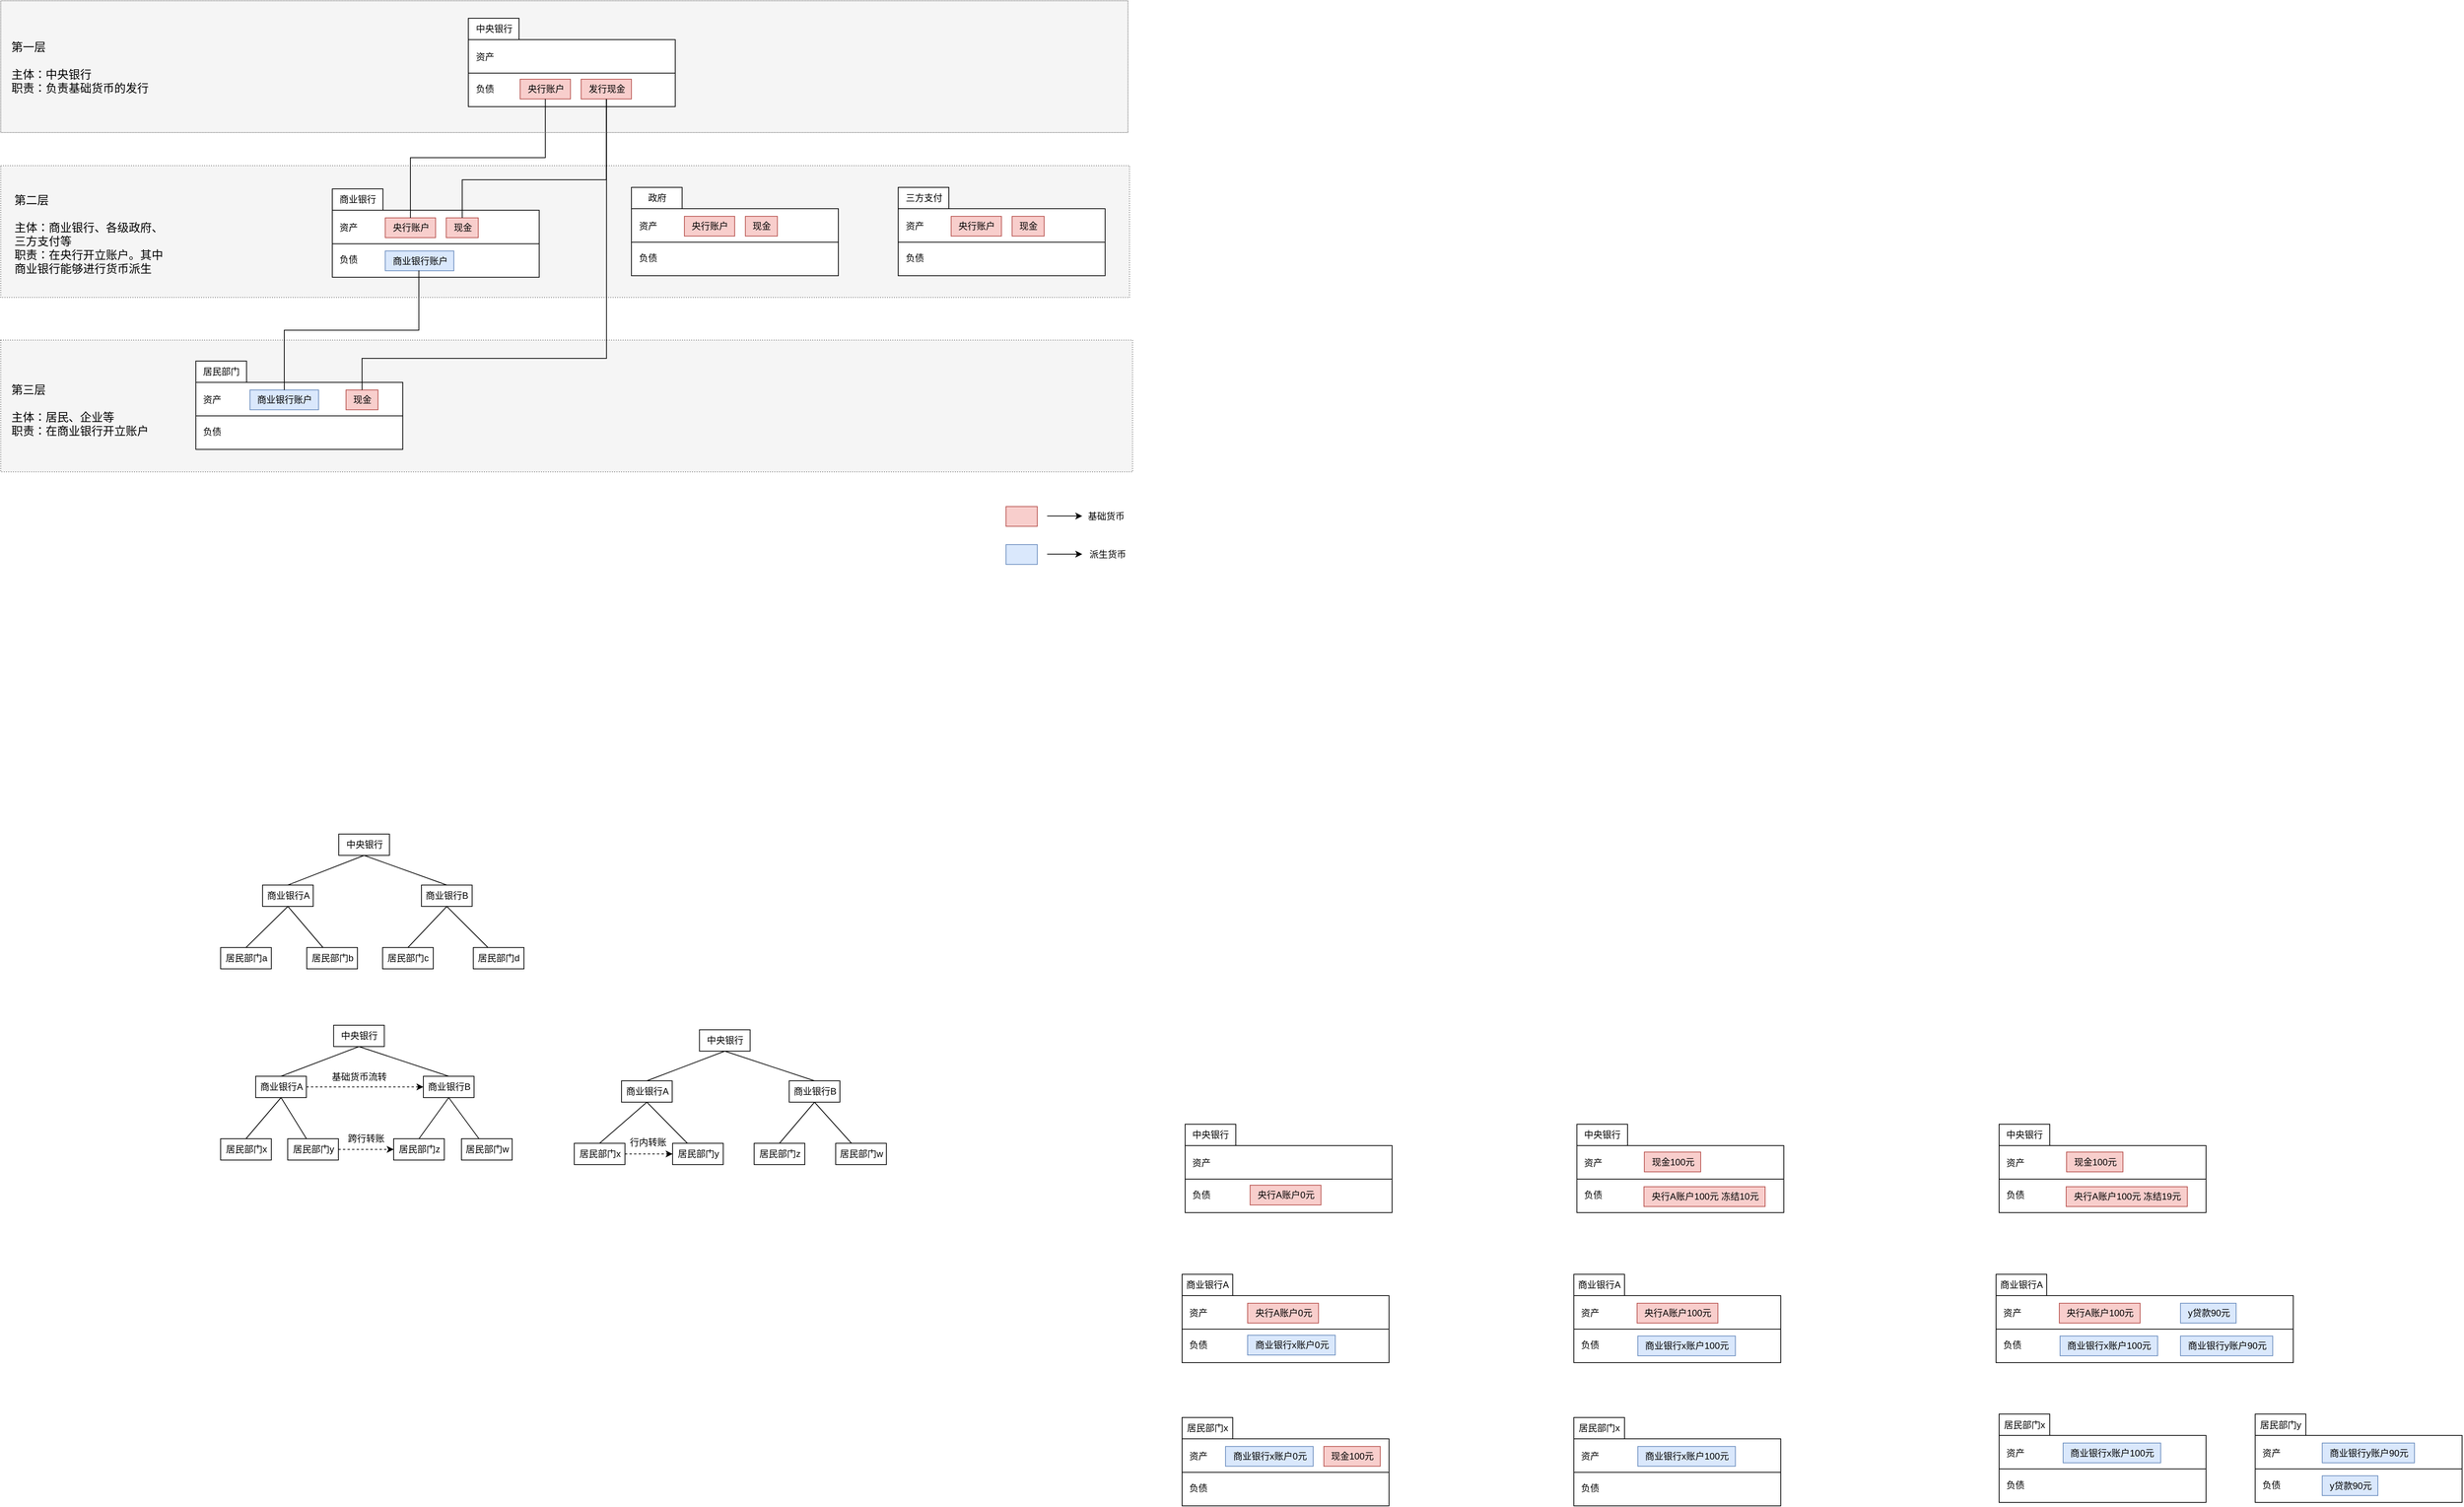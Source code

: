 <mxfile version="22.0.8" type="github">
  <diagram name="第 1 页" id="ryfaWHr7P2OT-UqxU1gF">
    <mxGraphModel dx="2009" dy="1108" grid="0" gridSize="10" guides="1" tooltips="1" connect="1" arrows="1" fold="1" page="1" pageScale="1" pageWidth="3300" pageHeight="4681" math="0" shadow="0">
      <root>
        <mxCell id="0" />
        <mxCell id="1" parent="0" />
        <mxCell id="Zakv3uqYvvP0ld6T2V3J-302" value="" style="rounded=0;whiteSpace=wrap;html=1;" parent="1" vertex="1">
          <mxGeometry x="2641" y="2525" width="390" height="88" as="geometry" />
        </mxCell>
        <mxCell id="Zakv3uqYvvP0ld6T2V3J-84" value="" style="rounded=0;whiteSpace=wrap;html=1;dashed=1;fillColor=#f5f5f5;fontColor=#333333;strokeColor=#666666;dashPattern=1 2;" parent="1" vertex="1">
          <mxGeometry x="23" y="1270.5" width="1485" height="173" as="geometry" />
        </mxCell>
        <mxCell id="Zakv3uqYvvP0ld6T2V3J-79" value="" style="rounded=0;whiteSpace=wrap;html=1;dashed=1;fillColor=#f5f5f5;fontColor=#333333;strokeColor=#666666;dashPattern=1 2;" parent="1" vertex="1">
          <mxGeometry x="23" y="1041.5" width="1481" height="173" as="geometry" />
        </mxCell>
        <mxCell id="Zakv3uqYvvP0ld6T2V3J-76" value="" style="rounded=0;whiteSpace=wrap;html=1;fillColor=#f5f5f5;fontColor=#333333;strokeColor=#666666;dashed=1;dashPattern=1 1;" parent="1" vertex="1">
          <mxGeometry x="23" y="825" width="1479" height="173" as="geometry" />
        </mxCell>
        <mxCell id="Zakv3uqYvvP0ld6T2V3J-11" value="" style="rounded=0;whiteSpace=wrap;html=1;" parent="1" vertex="1">
          <mxGeometry x="458" y="1100" width="271.5" height="88" as="geometry" />
        </mxCell>
        <mxCell id="Zakv3uqYvvP0ld6T2V3J-12" value="商业银行" style="rounded=0;whiteSpace=wrap;html=1;" parent="1" vertex="1">
          <mxGeometry x="458" y="1072" width="66.5" height="28" as="geometry" />
        </mxCell>
        <mxCell id="Zakv3uqYvvP0ld6T2V3J-13" value="" style="endArrow=none;html=1;rounded=0;exitX=0;exitY=0.5;exitDx=0;exitDy=0;entryX=1;entryY=0.5;entryDx=0;entryDy=0;" parent="1" source="Zakv3uqYvvP0ld6T2V3J-11" target="Zakv3uqYvvP0ld6T2V3J-11" edge="1">
          <mxGeometry width="50" height="50" relative="1" as="geometry">
            <mxPoint x="487.5" y="1168" as="sourcePoint" />
            <mxPoint x="537.5" y="1118" as="targetPoint" />
          </mxGeometry>
        </mxCell>
        <mxCell id="Zakv3uqYvvP0ld6T2V3J-14" value="资产" style="text;html=1;align=center;verticalAlign=middle;resizable=0;points=[];autosize=1;strokeColor=none;fillColor=none;" parent="1" vertex="1">
          <mxGeometry x="458" y="1110" width="42" height="26" as="geometry" />
        </mxCell>
        <mxCell id="Zakv3uqYvvP0ld6T2V3J-15" value="负债" style="text;html=1;align=center;verticalAlign=middle;resizable=0;points=[];autosize=1;strokeColor=none;fillColor=none;" parent="1" vertex="1">
          <mxGeometry x="458" y="1152" width="42" height="26" as="geometry" />
        </mxCell>
        <mxCell id="Zakv3uqYvvP0ld6T2V3J-16" value="央行账户" style="text;html=1;align=center;verticalAlign=middle;resizable=0;points=[];autosize=1;strokeColor=#b85450;fillColor=#f8cecc;" parent="1" vertex="1">
          <mxGeometry x="527.5" y="1110" width="66" height="26" as="geometry" />
        </mxCell>
        <mxCell id="Zakv3uqYvvP0ld6T2V3J-17" value="现金" style="text;html=1;align=center;verticalAlign=middle;resizable=0;points=[];autosize=1;strokeColor=#b85450;fillColor=#f8cecc;" parent="1" vertex="1">
          <mxGeometry x="607.5" y="1110" width="42" height="26" as="geometry" />
        </mxCell>
        <mxCell id="Zakv3uqYvvP0ld6T2V3J-18" value="商业银行账户" style="text;html=1;align=center;verticalAlign=middle;resizable=0;points=[];autosize=1;strokeColor=#6c8ebf;fillColor=#dae8fc;" parent="1" vertex="1">
          <mxGeometry x="527.5" y="1153.5" width="90" height="26" as="geometry" />
        </mxCell>
        <mxCell id="Zakv3uqYvvP0ld6T2V3J-23" value="" style="rounded=0;whiteSpace=wrap;html=1;" parent="1" vertex="1">
          <mxGeometry x="636.5" y="876" width="271.5" height="88" as="geometry" />
        </mxCell>
        <mxCell id="Zakv3uqYvvP0ld6T2V3J-24" value="中央银行" style="rounded=0;whiteSpace=wrap;html=1;" parent="1" vertex="1">
          <mxGeometry x="636.5" y="848" width="66.5" height="28" as="geometry" />
        </mxCell>
        <mxCell id="Zakv3uqYvvP0ld6T2V3J-25" value="" style="endArrow=none;html=1;rounded=0;exitX=0;exitY=0.5;exitDx=0;exitDy=0;entryX=1;entryY=0.5;entryDx=0;entryDy=0;" parent="1" source="Zakv3uqYvvP0ld6T2V3J-23" target="Zakv3uqYvvP0ld6T2V3J-23" edge="1">
          <mxGeometry width="50" height="50" relative="1" as="geometry">
            <mxPoint x="666" y="944" as="sourcePoint" />
            <mxPoint x="716" y="894" as="targetPoint" />
          </mxGeometry>
        </mxCell>
        <mxCell id="Zakv3uqYvvP0ld6T2V3J-26" value="资产" style="text;html=1;align=center;verticalAlign=middle;resizable=0;points=[];autosize=1;strokeColor=none;fillColor=none;" parent="1" vertex="1">
          <mxGeometry x="636.5" y="886" width="42" height="26" as="geometry" />
        </mxCell>
        <mxCell id="Zakv3uqYvvP0ld6T2V3J-27" value="负债" style="text;html=1;align=center;verticalAlign=middle;resizable=0;points=[];autosize=1;strokeColor=none;fillColor=none;" parent="1" vertex="1">
          <mxGeometry x="636.5" y="928" width="42" height="26" as="geometry" />
        </mxCell>
        <mxCell id="Zakv3uqYvvP0ld6T2V3J-28" value="央行账户" style="text;html=1;align=center;verticalAlign=middle;resizable=0;points=[];autosize=1;strokeColor=#b85450;fillColor=#f8cecc;" parent="1" vertex="1">
          <mxGeometry x="704.5" y="928" width="66" height="26" as="geometry" />
        </mxCell>
        <mxCell id="Zakv3uqYvvP0ld6T2V3J-29" value="发行现金" style="text;html=1;align=center;verticalAlign=middle;resizable=0;points=[];autosize=1;strokeColor=#b85450;fillColor=#f8cecc;" parent="1" vertex="1">
          <mxGeometry x="784.5" y="928" width="66" height="26" as="geometry" />
        </mxCell>
        <mxCell id="Zakv3uqYvvP0ld6T2V3J-31" style="edgeStyle=orthogonalEdgeStyle;rounded=0;orthogonalLoop=1;jettySize=auto;html=1;startArrow=none;startFill=0;endArrow=none;endFill=0;" parent="1" source="Zakv3uqYvvP0ld6T2V3J-16" target="Zakv3uqYvvP0ld6T2V3J-28" edge="1">
          <mxGeometry relative="1" as="geometry">
            <mxPoint x="781.5" y="1004" as="targetPoint" />
            <Array as="points">
              <mxPoint x="560.5" y="1031" />
              <mxPoint x="737.5" y="1031" />
            </Array>
          </mxGeometry>
        </mxCell>
        <mxCell id="Zakv3uqYvvP0ld6T2V3J-32" style="edgeStyle=orthogonalEdgeStyle;rounded=0;orthogonalLoop=1;jettySize=auto;html=1;entryX=0.5;entryY=1;entryDx=0;entryDy=0;entryPerimeter=0;endArrow=none;endFill=0;" parent="1" source="Zakv3uqYvvP0ld6T2V3J-17" target="Zakv3uqYvvP0ld6T2V3J-29" edge="1">
          <mxGeometry relative="1" as="geometry">
            <Array as="points">
              <mxPoint x="629" y="1060" />
              <mxPoint x="818" y="1060" />
            </Array>
          </mxGeometry>
        </mxCell>
        <mxCell id="Zakv3uqYvvP0ld6T2V3J-33" value="" style="rounded=0;whiteSpace=wrap;html=1;" parent="1" vertex="1">
          <mxGeometry x="279" y="1326" width="271.5" height="88" as="geometry" />
        </mxCell>
        <mxCell id="Zakv3uqYvvP0ld6T2V3J-34" value="居民部门" style="rounded=0;whiteSpace=wrap;html=1;" parent="1" vertex="1">
          <mxGeometry x="279" y="1298" width="66.5" height="28" as="geometry" />
        </mxCell>
        <mxCell id="Zakv3uqYvvP0ld6T2V3J-35" value="" style="endArrow=none;html=1;rounded=0;exitX=0;exitY=0.5;exitDx=0;exitDy=0;entryX=1;entryY=0.5;entryDx=0;entryDy=0;" parent="1" source="Zakv3uqYvvP0ld6T2V3J-33" target="Zakv3uqYvvP0ld6T2V3J-33" edge="1">
          <mxGeometry width="50" height="50" relative="1" as="geometry">
            <mxPoint x="308.5" y="1394" as="sourcePoint" />
            <mxPoint x="358.5" y="1344" as="targetPoint" />
          </mxGeometry>
        </mxCell>
        <mxCell id="Zakv3uqYvvP0ld6T2V3J-36" value="资产" style="text;html=1;align=center;verticalAlign=middle;resizable=0;points=[];autosize=1;strokeColor=none;fillColor=none;" parent="1" vertex="1">
          <mxGeometry x="279" y="1336" width="42" height="26" as="geometry" />
        </mxCell>
        <mxCell id="Zakv3uqYvvP0ld6T2V3J-37" value="负债" style="text;html=1;align=center;verticalAlign=middle;resizable=0;points=[];autosize=1;strokeColor=none;fillColor=none;" parent="1" vertex="1">
          <mxGeometry x="279" y="1378" width="42" height="26" as="geometry" />
        </mxCell>
        <mxCell id="Zakv3uqYvvP0ld6T2V3J-38" value="商业银行账户" style="text;html=1;align=center;verticalAlign=middle;resizable=0;points=[];autosize=1;strokeColor=#6c8ebf;fillColor=#dae8fc;" parent="1" vertex="1">
          <mxGeometry x="350" y="1336" width="90" height="26" as="geometry" />
        </mxCell>
        <mxCell id="Zakv3uqYvvP0ld6T2V3J-39" value="现金" style="text;html=1;align=center;verticalAlign=middle;resizable=0;points=[];autosize=1;strokeColor=#b85450;fillColor=#f8cecc;" parent="1" vertex="1">
          <mxGeometry x="476" y="1336" width="42" height="26" as="geometry" />
        </mxCell>
        <mxCell id="Zakv3uqYvvP0ld6T2V3J-41" style="edgeStyle=orthogonalEdgeStyle;rounded=0;orthogonalLoop=1;jettySize=auto;html=1;startArrow=none;startFill=0;endArrow=none;endFill=0;entryX=0.49;entryY=0.987;entryDx=0;entryDy=0;entryPerimeter=0;" parent="1" source="Zakv3uqYvvP0ld6T2V3J-38" target="Zakv3uqYvvP0ld6T2V3J-18" edge="1">
          <mxGeometry relative="1" as="geometry">
            <mxPoint x="559" y="1180" as="targetPoint" />
            <Array as="points">
              <mxPoint x="395" y="1257.5" />
              <mxPoint x="572" y="1257.5" />
            </Array>
          </mxGeometry>
        </mxCell>
        <mxCell id="Zakv3uqYvvP0ld6T2V3J-42" style="edgeStyle=orthogonalEdgeStyle;rounded=0;orthogonalLoop=1;jettySize=auto;html=1;entryX=0.505;entryY=1;entryDx=0;entryDy=0;entryPerimeter=0;endArrow=none;endFill=0;" parent="1" source="Zakv3uqYvvP0ld6T2V3J-39" target="Zakv3uqYvvP0ld6T2V3J-29" edge="1">
          <mxGeometry relative="1" as="geometry">
            <mxPoint x="639" y="1180" as="targetPoint" />
            <Array as="points">
              <mxPoint x="497" y="1294.5" />
              <mxPoint x="818" y="1294.5" />
            </Array>
          </mxGeometry>
        </mxCell>
        <mxCell id="Zakv3uqYvvP0ld6T2V3J-46" value="&amp;nbsp; &amp;nbsp; &amp;nbsp; &amp;nbsp;" style="text;html=1;align=center;verticalAlign=middle;resizable=0;points=[];autosize=1;strokeColor=#b85450;fillColor=#f8cecc;" parent="1" vertex="1">
          <mxGeometry x="1342" y="1489" width="41" height="26" as="geometry" />
        </mxCell>
        <mxCell id="Zakv3uqYvvP0ld6T2V3J-47" value="基础货币" style="text;html=1;align=center;verticalAlign=middle;resizable=0;points=[];autosize=1;strokeColor=none;fillColor=none;" parent="1" vertex="1">
          <mxGeometry x="1440" y="1489" width="66" height="26" as="geometry" />
        </mxCell>
        <mxCell id="Zakv3uqYvvP0ld6T2V3J-48" value="&amp;nbsp; &amp;nbsp; &amp;nbsp; &amp;nbsp;" style="text;html=1;align=center;verticalAlign=middle;resizable=0;points=[];autosize=1;strokeColor=#6c8ebf;fillColor=#dae8fc;" parent="1" vertex="1">
          <mxGeometry x="1342" y="1539" width="41" height="26" as="geometry" />
        </mxCell>
        <mxCell id="Zakv3uqYvvP0ld6T2V3J-49" value="派生货币" style="text;html=1;align=center;verticalAlign=middle;resizable=0;points=[];autosize=1;strokeColor=none;fillColor=none;" parent="1" vertex="1">
          <mxGeometry x="1442" y="1539" width="66" height="26" as="geometry" />
        </mxCell>
        <mxCell id="Zakv3uqYvvP0ld6T2V3J-57" value="" style="rounded=0;whiteSpace=wrap;html=1;" parent="1" vertex="1">
          <mxGeometry x="850.5" y="1098" width="271.5" height="88" as="geometry" />
        </mxCell>
        <mxCell id="Zakv3uqYvvP0ld6T2V3J-58" value="政府" style="rounded=0;whiteSpace=wrap;html=1;" parent="1" vertex="1">
          <mxGeometry x="850.5" y="1070" width="66.5" height="28" as="geometry" />
        </mxCell>
        <mxCell id="Zakv3uqYvvP0ld6T2V3J-59" value="" style="endArrow=none;html=1;rounded=0;exitX=0;exitY=0.5;exitDx=0;exitDy=0;entryX=1;entryY=0.5;entryDx=0;entryDy=0;" parent="1" source="Zakv3uqYvvP0ld6T2V3J-57" target="Zakv3uqYvvP0ld6T2V3J-57" edge="1">
          <mxGeometry width="50" height="50" relative="1" as="geometry">
            <mxPoint x="880" y="1166" as="sourcePoint" />
            <mxPoint x="930" y="1116" as="targetPoint" />
          </mxGeometry>
        </mxCell>
        <mxCell id="Zakv3uqYvvP0ld6T2V3J-60" value="资产" style="text;html=1;align=center;verticalAlign=middle;resizable=0;points=[];autosize=1;strokeColor=none;fillColor=none;" parent="1" vertex="1">
          <mxGeometry x="850.5" y="1108" width="42" height="26" as="geometry" />
        </mxCell>
        <mxCell id="Zakv3uqYvvP0ld6T2V3J-61" value="负债" style="text;html=1;align=center;verticalAlign=middle;resizable=0;points=[];autosize=1;strokeColor=none;fillColor=none;" parent="1" vertex="1">
          <mxGeometry x="850.5" y="1150" width="42" height="26" as="geometry" />
        </mxCell>
        <mxCell id="Zakv3uqYvvP0ld6T2V3J-62" value="央行账户" style="text;html=1;align=center;verticalAlign=middle;resizable=0;points=[];autosize=1;strokeColor=#b85450;fillColor=#f8cecc;" parent="1" vertex="1">
          <mxGeometry x="920" y="1108" width="66" height="26" as="geometry" />
        </mxCell>
        <mxCell id="Zakv3uqYvvP0ld6T2V3J-63" value="现金" style="text;html=1;align=center;verticalAlign=middle;resizable=0;points=[];autosize=1;strokeColor=#b85450;fillColor=#f8cecc;" parent="1" vertex="1">
          <mxGeometry x="1000" y="1108" width="42" height="26" as="geometry" />
        </mxCell>
        <mxCell id="Zakv3uqYvvP0ld6T2V3J-64" value="" style="rounded=0;whiteSpace=wrap;html=1;" parent="1" vertex="1">
          <mxGeometry x="1200.5" y="1098" width="271.5" height="88" as="geometry" />
        </mxCell>
        <mxCell id="Zakv3uqYvvP0ld6T2V3J-65" value="三方支付" style="rounded=0;whiteSpace=wrap;html=1;" parent="1" vertex="1">
          <mxGeometry x="1200.5" y="1070" width="66.5" height="28" as="geometry" />
        </mxCell>
        <mxCell id="Zakv3uqYvvP0ld6T2V3J-66" value="" style="endArrow=none;html=1;rounded=0;exitX=0;exitY=0.5;exitDx=0;exitDy=0;entryX=1;entryY=0.5;entryDx=0;entryDy=0;" parent="1" source="Zakv3uqYvvP0ld6T2V3J-64" target="Zakv3uqYvvP0ld6T2V3J-64" edge="1">
          <mxGeometry width="50" height="50" relative="1" as="geometry">
            <mxPoint x="1230" y="1166" as="sourcePoint" />
            <mxPoint x="1280" y="1116" as="targetPoint" />
          </mxGeometry>
        </mxCell>
        <mxCell id="Zakv3uqYvvP0ld6T2V3J-67" value="资产" style="text;html=1;align=center;verticalAlign=middle;resizable=0;points=[];autosize=1;strokeColor=none;fillColor=none;" parent="1" vertex="1">
          <mxGeometry x="1200.5" y="1108" width="42" height="26" as="geometry" />
        </mxCell>
        <mxCell id="Zakv3uqYvvP0ld6T2V3J-68" value="负债" style="text;html=1;align=center;verticalAlign=middle;resizable=0;points=[];autosize=1;strokeColor=none;fillColor=none;" parent="1" vertex="1">
          <mxGeometry x="1200.5" y="1150" width="42" height="26" as="geometry" />
        </mxCell>
        <mxCell id="Zakv3uqYvvP0ld6T2V3J-69" value="央行账户" style="text;html=1;align=center;verticalAlign=middle;resizable=0;points=[];autosize=1;strokeColor=#b85450;fillColor=#f8cecc;" parent="1" vertex="1">
          <mxGeometry x="1270" y="1108" width="66" height="26" as="geometry" />
        </mxCell>
        <mxCell id="Zakv3uqYvvP0ld6T2V3J-70" value="现金" style="text;html=1;align=center;verticalAlign=middle;resizable=0;points=[];autosize=1;strokeColor=#b85450;fillColor=#f8cecc;" parent="1" vertex="1">
          <mxGeometry x="1350" y="1108" width="42" height="26" as="geometry" />
        </mxCell>
        <mxCell id="Zakv3uqYvvP0ld6T2V3J-77" value="&lt;div style=&quot;text-align: left;&quot;&gt;&lt;span style=&quot;background-color: initial;&quot;&gt;第一层&amp;nbsp;&lt;/span&gt;&lt;/div&gt;&lt;div style=&quot;text-align: left;&quot;&gt;&lt;span style=&quot;background-color: initial;&quot;&gt;&lt;br&gt;&lt;/span&gt;&lt;/div&gt;&lt;div style=&quot;text-align: left;&quot;&gt;&lt;span style=&quot;background-color: initial;&quot;&gt;主体：中央银行&lt;/span&gt;&lt;/div&gt;&lt;div style=&quot;text-align: left;&quot;&gt;&lt;span style=&quot;background-color: initial;&quot;&gt;职责：负责基础货币的发行&lt;/span&gt;&lt;/div&gt;" style="text;html=1;strokeColor=none;fillColor=none;align=center;verticalAlign=middle;whiteSpace=wrap;rounded=0;fontSize=15;" parent="1" vertex="1">
          <mxGeometry x="29" y="882.5" width="196" height="58" as="geometry" />
        </mxCell>
        <mxCell id="Zakv3uqYvvP0ld6T2V3J-80" value="&lt;div style=&quot;text-align: left;&quot;&gt;&lt;span style=&quot;background-color: initial;&quot;&gt;第二层&amp;nbsp;&lt;/span&gt;&lt;/div&gt;&lt;div style=&quot;text-align: left;&quot;&gt;&lt;span style=&quot;background-color: initial;&quot;&gt;&lt;br&gt;&lt;/span&gt;&lt;/div&gt;&lt;div style=&quot;text-align: left;&quot;&gt;&lt;span style=&quot;background-color: initial;&quot;&gt;主体：商业银行、各级政府、三方支付等&lt;/span&gt;&lt;/div&gt;&lt;div style=&quot;text-align: left;&quot;&gt;&lt;span style=&quot;background-color: initial;&quot;&gt;职责：在央行开立账户。其中商业银行能够进行货币派生&lt;/span&gt;&lt;/div&gt;" style="text;html=1;strokeColor=none;fillColor=none;align=center;verticalAlign=middle;whiteSpace=wrap;rounded=0;fontSize=15;" parent="1" vertex="1">
          <mxGeometry x="40" y="1101.5" width="210" height="58" as="geometry" />
        </mxCell>
        <mxCell id="Zakv3uqYvvP0ld6T2V3J-85" value="&lt;div style=&quot;text-align: left;&quot;&gt;&lt;span style=&quot;background-color: initial;&quot;&gt;第三层&amp;nbsp;&lt;/span&gt;&lt;/div&gt;&lt;div style=&quot;text-align: left;&quot;&gt;&lt;span style=&quot;background-color: initial;&quot;&gt;&lt;br&gt;&lt;/span&gt;&lt;/div&gt;&lt;div style=&quot;text-align: left;&quot;&gt;&lt;span style=&quot;background-color: initial;&quot;&gt;主体：居民、企业等&lt;/span&gt;&lt;/div&gt;&lt;div style=&quot;text-align: left;&quot;&gt;&lt;span style=&quot;background-color: initial;&quot;&gt;职责：在商业银行开立账户&lt;/span&gt;&lt;/div&gt;" style="text;html=1;strokeColor=none;fillColor=none;align=center;verticalAlign=middle;whiteSpace=wrap;rounded=0;fontSize=15;" parent="1" vertex="1">
          <mxGeometry x="22" y="1333" width="210" height="58" as="geometry" />
        </mxCell>
        <mxCell id="Zakv3uqYvvP0ld6T2V3J-93" value="" style="endArrow=classic;html=1;rounded=0;" parent="1" edge="1">
          <mxGeometry width="50" height="50" relative="1" as="geometry">
            <mxPoint x="1396" y="1551.55" as="sourcePoint" />
            <mxPoint x="1442" y="1551.55" as="targetPoint" />
          </mxGeometry>
        </mxCell>
        <mxCell id="Zakv3uqYvvP0ld6T2V3J-94" value="" style="endArrow=classic;html=1;rounded=0;" parent="1" edge="1">
          <mxGeometry width="50" height="50" relative="1" as="geometry">
            <mxPoint x="1396" y="1501.55" as="sourcePoint" />
            <mxPoint x="1442" y="1501.55" as="targetPoint" />
          </mxGeometry>
        </mxCell>
        <mxCell id="Zakv3uqYvvP0ld6T2V3J-96" value="中央银行" style="rounded=0;whiteSpace=wrap;html=1;" parent="1" vertex="1">
          <mxGeometry x="466.5" y="1919" width="66.5" height="28" as="geometry" />
        </mxCell>
        <mxCell id="Zakv3uqYvvP0ld6T2V3J-97" value="商业银行A" style="rounded=0;whiteSpace=wrap;html=1;" parent="1" vertex="1">
          <mxGeometry x="366.5" y="1986" width="66.5" height="28" as="geometry" />
        </mxCell>
        <mxCell id="Zakv3uqYvvP0ld6T2V3J-98" value="居民部门a" style="rounded=0;whiteSpace=wrap;html=1;" parent="1" vertex="1">
          <mxGeometry x="311.5" y="2068" width="66.5" height="28" as="geometry" />
        </mxCell>
        <mxCell id="Zakv3uqYvvP0ld6T2V3J-102" value="" style="endArrow=none;html=1;rounded=0;exitX=0.5;exitY=0;exitDx=0;exitDy=0;entryX=0.5;entryY=1;entryDx=0;entryDy=0;" parent="1" source="Zakv3uqYvvP0ld6T2V3J-97" target="Zakv3uqYvvP0ld6T2V3J-96" edge="1">
          <mxGeometry width="50" height="50" relative="1" as="geometry">
            <mxPoint x="394.5" y="1980" as="sourcePoint" />
            <mxPoint x="444.5" y="1930" as="targetPoint" />
          </mxGeometry>
        </mxCell>
        <mxCell id="Zakv3uqYvvP0ld6T2V3J-107" value="" style="endArrow=none;html=1;rounded=0;entryX=0.5;entryY=1;entryDx=0;entryDy=0;exitX=0.5;exitY=0;exitDx=0;exitDy=0;" parent="1" source="Zakv3uqYvvP0ld6T2V3J-98" target="Zakv3uqYvvP0ld6T2V3J-97" edge="1">
          <mxGeometry width="50" height="50" relative="1" as="geometry">
            <mxPoint x="206.5" y="2179" as="sourcePoint" />
            <mxPoint x="256.5" y="2129" as="targetPoint" />
          </mxGeometry>
        </mxCell>
        <mxCell id="Zakv3uqYvvP0ld6T2V3J-108" value="居民部门b" style="rounded=0;whiteSpace=wrap;html=1;" parent="1" vertex="1">
          <mxGeometry x="424.5" y="2068" width="66.5" height="28" as="geometry" />
        </mxCell>
        <mxCell id="Zakv3uqYvvP0ld6T2V3J-109" value="" style="endArrow=none;html=1;rounded=0;entryX=0.5;entryY=1;entryDx=0;entryDy=0;" parent="1" source="Zakv3uqYvvP0ld6T2V3J-108" target="Zakv3uqYvvP0ld6T2V3J-97" edge="1">
          <mxGeometry width="50" height="50" relative="1" as="geometry">
            <mxPoint x="454.5" y="2185" as="sourcePoint" />
            <mxPoint x="504.5" y="2135" as="targetPoint" />
          </mxGeometry>
        </mxCell>
        <mxCell id="Zakv3uqYvvP0ld6T2V3J-112" value="商业银行B" style="rounded=0;whiteSpace=wrap;html=1;" parent="1" vertex="1">
          <mxGeometry x="575" y="1986" width="66.5" height="28" as="geometry" />
        </mxCell>
        <mxCell id="Zakv3uqYvvP0ld6T2V3J-113" value="居民部门c" style="rounded=0;whiteSpace=wrap;html=1;" parent="1" vertex="1">
          <mxGeometry x="524" y="2068" width="66.5" height="28" as="geometry" />
        </mxCell>
        <mxCell id="Zakv3uqYvvP0ld6T2V3J-114" value="" style="endArrow=none;html=1;rounded=0;exitX=0.5;exitY=0;exitDx=0;exitDy=0;entryX=0.5;entryY=1;entryDx=0;entryDy=0;" parent="1" source="Zakv3uqYvvP0ld6T2V3J-112" target="Zakv3uqYvvP0ld6T2V3J-96" edge="1">
          <mxGeometry width="50" height="50" relative="1" as="geometry">
            <mxPoint x="404.5" y="1990" as="sourcePoint" />
            <mxPoint x="509.5" y="1957" as="targetPoint" />
          </mxGeometry>
        </mxCell>
        <mxCell id="Zakv3uqYvvP0ld6T2V3J-115" value="" style="endArrow=none;html=1;rounded=0;entryX=0.5;entryY=1;entryDx=0;entryDy=0;exitX=0.5;exitY=0;exitDx=0;exitDy=0;" parent="1" source="Zakv3uqYvvP0ld6T2V3J-113" target="Zakv3uqYvvP0ld6T2V3J-112" edge="1">
          <mxGeometry width="50" height="50" relative="1" as="geometry">
            <mxPoint x="216.5" y="2189" as="sourcePoint" />
            <mxPoint x="266.5" y="2139" as="targetPoint" />
          </mxGeometry>
        </mxCell>
        <mxCell id="Zakv3uqYvvP0ld6T2V3J-116" value="居民部门d" style="rounded=0;whiteSpace=wrap;html=1;" parent="1" vertex="1">
          <mxGeometry x="643" y="2068" width="66.5" height="28" as="geometry" />
        </mxCell>
        <mxCell id="Zakv3uqYvvP0ld6T2V3J-117" value="" style="endArrow=none;html=1;rounded=0;entryX=0.5;entryY=1;entryDx=0;entryDy=0;" parent="1" source="Zakv3uqYvvP0ld6T2V3J-116" target="Zakv3uqYvvP0ld6T2V3J-112" edge="1">
          <mxGeometry width="50" height="50" relative="1" as="geometry">
            <mxPoint x="464.5" y="2195" as="sourcePoint" />
            <mxPoint x="514.5" y="2145" as="targetPoint" />
          </mxGeometry>
        </mxCell>
        <mxCell id="Zakv3uqYvvP0ld6T2V3J-118" value="中央银行" style="rounded=0;whiteSpace=wrap;html=1;" parent="1" vertex="1">
          <mxGeometry x="459.75" y="2170" width="66.5" height="28" as="geometry" />
        </mxCell>
        <mxCell id="Zakv3uqYvvP0ld6T2V3J-131" style="edgeStyle=orthogonalEdgeStyle;rounded=0;orthogonalLoop=1;jettySize=auto;html=1;exitX=1;exitY=0.5;exitDx=0;exitDy=0;dashed=1;" parent="1" source="Zakv3uqYvvP0ld6T2V3J-119" target="Zakv3uqYvvP0ld6T2V3J-125" edge="1">
          <mxGeometry relative="1" as="geometry" />
        </mxCell>
        <mxCell id="Zakv3uqYvvP0ld6T2V3J-119" value="商业银行A" style="rounded=0;whiteSpace=wrap;html=1;" parent="1" vertex="1">
          <mxGeometry x="357.5" y="2237" width="66.5" height="28" as="geometry" />
        </mxCell>
        <mxCell id="Zakv3uqYvvP0ld6T2V3J-120" value="居民部门x" style="rounded=0;whiteSpace=wrap;html=1;" parent="1" vertex="1">
          <mxGeometry x="311.5" y="2319" width="66.5" height="28" as="geometry" />
        </mxCell>
        <mxCell id="Zakv3uqYvvP0ld6T2V3J-121" value="" style="endArrow=none;html=1;rounded=0;exitX=0.5;exitY=0;exitDx=0;exitDy=0;entryX=0.5;entryY=1;entryDx=0;entryDy=0;" parent="1" source="Zakv3uqYvvP0ld6T2V3J-119" target="Zakv3uqYvvP0ld6T2V3J-118" edge="1">
          <mxGeometry width="50" height="50" relative="1" as="geometry">
            <mxPoint x="387.75" y="2231" as="sourcePoint" />
            <mxPoint x="437.75" y="2181" as="targetPoint" />
          </mxGeometry>
        </mxCell>
        <mxCell id="Zakv3uqYvvP0ld6T2V3J-122" value="" style="endArrow=none;html=1;rounded=0;entryX=0.5;entryY=1;entryDx=0;entryDy=0;exitX=0.5;exitY=0;exitDx=0;exitDy=0;" parent="1" source="Zakv3uqYvvP0ld6T2V3J-120" target="Zakv3uqYvvP0ld6T2V3J-119" edge="1">
          <mxGeometry width="50" height="50" relative="1" as="geometry">
            <mxPoint x="199.75" y="2430" as="sourcePoint" />
            <mxPoint x="249.75" y="2380" as="targetPoint" />
          </mxGeometry>
        </mxCell>
        <mxCell id="Zakv3uqYvvP0ld6T2V3J-123" value="居民部门y" style="rounded=0;whiteSpace=wrap;html=1;" parent="1" vertex="1">
          <mxGeometry x="399.5" y="2319" width="66.5" height="28" as="geometry" />
        </mxCell>
        <mxCell id="Zakv3uqYvvP0ld6T2V3J-124" value="" style="endArrow=none;html=1;rounded=0;entryX=0.5;entryY=1;entryDx=0;entryDy=0;" parent="1" source="Zakv3uqYvvP0ld6T2V3J-123" target="Zakv3uqYvvP0ld6T2V3J-119" edge="1">
          <mxGeometry width="50" height="50" relative="1" as="geometry">
            <mxPoint x="447.75" y="2436" as="sourcePoint" />
            <mxPoint x="497.75" y="2386" as="targetPoint" />
          </mxGeometry>
        </mxCell>
        <mxCell id="Zakv3uqYvvP0ld6T2V3J-125" value="商业银行B" style="rounded=0;whiteSpace=wrap;html=1;" parent="1" vertex="1">
          <mxGeometry x="577.5" y="2237" width="66.5" height="28" as="geometry" />
        </mxCell>
        <mxCell id="Zakv3uqYvvP0ld6T2V3J-126" value="居民部门z" style="rounded=0;whiteSpace=wrap;html=1;" parent="1" vertex="1">
          <mxGeometry x="538.5" y="2319" width="66.5" height="28" as="geometry" />
        </mxCell>
        <mxCell id="Zakv3uqYvvP0ld6T2V3J-127" value="" style="endArrow=none;html=1;rounded=0;exitX=0.5;exitY=0;exitDx=0;exitDy=0;entryX=0.5;entryY=1;entryDx=0;entryDy=0;" parent="1" source="Zakv3uqYvvP0ld6T2V3J-125" target="Zakv3uqYvvP0ld6T2V3J-118" edge="1">
          <mxGeometry width="50" height="50" relative="1" as="geometry">
            <mxPoint x="397.75" y="2241" as="sourcePoint" />
            <mxPoint x="502.75" y="2208" as="targetPoint" />
          </mxGeometry>
        </mxCell>
        <mxCell id="Zakv3uqYvvP0ld6T2V3J-128" value="" style="endArrow=none;html=1;rounded=0;entryX=0.5;entryY=1;entryDx=0;entryDy=0;exitX=0.5;exitY=0;exitDx=0;exitDy=0;" parent="1" source="Zakv3uqYvvP0ld6T2V3J-126" target="Zakv3uqYvvP0ld6T2V3J-125" edge="1">
          <mxGeometry width="50" height="50" relative="1" as="geometry">
            <mxPoint x="209.75" y="2440" as="sourcePoint" />
            <mxPoint x="259.75" y="2390" as="targetPoint" />
          </mxGeometry>
        </mxCell>
        <mxCell id="Zakv3uqYvvP0ld6T2V3J-129" value="居民部门w" style="rounded=0;whiteSpace=wrap;html=1;" parent="1" vertex="1">
          <mxGeometry x="627.5" y="2319" width="66.5" height="28" as="geometry" />
        </mxCell>
        <mxCell id="Zakv3uqYvvP0ld6T2V3J-130" value="" style="endArrow=none;html=1;rounded=0;entryX=0.5;entryY=1;entryDx=0;entryDy=0;" parent="1" source="Zakv3uqYvvP0ld6T2V3J-129" target="Zakv3uqYvvP0ld6T2V3J-125" edge="1">
          <mxGeometry width="50" height="50" relative="1" as="geometry">
            <mxPoint x="457.75" y="2446" as="sourcePoint" />
            <mxPoint x="507.75" y="2396" as="targetPoint" />
          </mxGeometry>
        </mxCell>
        <mxCell id="Zakv3uqYvvP0ld6T2V3J-132" value="基础货币流转" style="text;html=1;align=center;verticalAlign=middle;resizable=0;points=[];autosize=1;strokeColor=none;fillColor=none;" parent="1" vertex="1">
          <mxGeometry x="448" y="2225" width="90" height="26" as="geometry" />
        </mxCell>
        <mxCell id="Zakv3uqYvvP0ld6T2V3J-133" style="edgeStyle=orthogonalEdgeStyle;rounded=0;orthogonalLoop=1;jettySize=auto;html=1;exitX=1;exitY=0.5;exitDx=0;exitDy=0;dashed=1;entryX=0;entryY=0.5;entryDx=0;entryDy=0;" parent="1" source="Zakv3uqYvvP0ld6T2V3J-123" target="Zakv3uqYvvP0ld6T2V3J-126" edge="1">
          <mxGeometry relative="1" as="geometry">
            <mxPoint x="484.5" y="2332.37" as="sourcePoint" />
            <mxPoint x="522.5" y="2332.37" as="targetPoint" />
          </mxGeometry>
        </mxCell>
        <mxCell id="Zakv3uqYvvP0ld6T2V3J-134" value="跨行转账" style="text;html=1;align=center;verticalAlign=middle;resizable=0;points=[];autosize=1;strokeColor=none;fillColor=none;" parent="1" vertex="1">
          <mxGeometry x="468.5" y="2306" width="66" height="26" as="geometry" />
        </mxCell>
        <mxCell id="Zakv3uqYvvP0ld6T2V3J-135" value="中央银行" style="rounded=0;whiteSpace=wrap;html=1;" parent="1" vertex="1">
          <mxGeometry x="939.75" y="2176" width="66.5" height="28" as="geometry" />
        </mxCell>
        <mxCell id="Zakv3uqYvvP0ld6T2V3J-137" value="商业银行A" style="rounded=0;whiteSpace=wrap;html=1;" parent="1" vertex="1">
          <mxGeometry x="837.5" y="2243" width="66.5" height="28" as="geometry" />
        </mxCell>
        <mxCell id="Zakv3uqYvvP0ld6T2V3J-153" style="edgeStyle=orthogonalEdgeStyle;rounded=0;orthogonalLoop=1;jettySize=auto;html=1;exitX=1;exitY=0.5;exitDx=0;exitDy=0;entryX=0;entryY=0.5;entryDx=0;entryDy=0;dashed=1;" parent="1" source="Zakv3uqYvvP0ld6T2V3J-138" target="Zakv3uqYvvP0ld6T2V3J-141" edge="1">
          <mxGeometry relative="1" as="geometry" />
        </mxCell>
        <mxCell id="Zakv3uqYvvP0ld6T2V3J-138" value="居民部门x" style="rounded=0;whiteSpace=wrap;html=1;" parent="1" vertex="1">
          <mxGeometry x="775.5" y="2325" width="66.5" height="28" as="geometry" />
        </mxCell>
        <mxCell id="Zakv3uqYvvP0ld6T2V3J-139" value="" style="endArrow=none;html=1;rounded=0;exitX=0.5;exitY=0;exitDx=0;exitDy=0;entryX=0.5;entryY=1;entryDx=0;entryDy=0;" parent="1" source="Zakv3uqYvvP0ld6T2V3J-137" target="Zakv3uqYvvP0ld6T2V3J-135" edge="1">
          <mxGeometry width="50" height="50" relative="1" as="geometry">
            <mxPoint x="867.75" y="2237" as="sourcePoint" />
            <mxPoint x="917.75" y="2187" as="targetPoint" />
          </mxGeometry>
        </mxCell>
        <mxCell id="Zakv3uqYvvP0ld6T2V3J-140" value="" style="endArrow=none;html=1;rounded=0;entryX=0.5;entryY=1;entryDx=0;entryDy=0;exitX=0.5;exitY=0;exitDx=0;exitDy=0;" parent="1" source="Zakv3uqYvvP0ld6T2V3J-138" target="Zakv3uqYvvP0ld6T2V3J-137" edge="1">
          <mxGeometry width="50" height="50" relative="1" as="geometry">
            <mxPoint x="679.75" y="2436" as="sourcePoint" />
            <mxPoint x="729.75" y="2386" as="targetPoint" />
          </mxGeometry>
        </mxCell>
        <mxCell id="Zakv3uqYvvP0ld6T2V3J-141" value="居民部门y" style="rounded=0;whiteSpace=wrap;html=1;" parent="1" vertex="1">
          <mxGeometry x="904.5" y="2325" width="66.5" height="28" as="geometry" />
        </mxCell>
        <mxCell id="Zakv3uqYvvP0ld6T2V3J-142" value="" style="endArrow=none;html=1;rounded=0;entryX=0.5;entryY=1;entryDx=0;entryDy=0;" parent="1" source="Zakv3uqYvvP0ld6T2V3J-141" target="Zakv3uqYvvP0ld6T2V3J-137" edge="1">
          <mxGeometry width="50" height="50" relative="1" as="geometry">
            <mxPoint x="927.75" y="2442" as="sourcePoint" />
            <mxPoint x="977.75" y="2392" as="targetPoint" />
          </mxGeometry>
        </mxCell>
        <mxCell id="Zakv3uqYvvP0ld6T2V3J-143" value="商业银行B" style="rounded=0;whiteSpace=wrap;html=1;" parent="1" vertex="1">
          <mxGeometry x="1057.5" y="2243" width="66.5" height="28" as="geometry" />
        </mxCell>
        <mxCell id="Zakv3uqYvvP0ld6T2V3J-144" value="居民部门z" style="rounded=0;whiteSpace=wrap;html=1;" parent="1" vertex="1">
          <mxGeometry x="1011.5" y="2325" width="66.5" height="28" as="geometry" />
        </mxCell>
        <mxCell id="Zakv3uqYvvP0ld6T2V3J-145" value="" style="endArrow=none;html=1;rounded=0;exitX=0.5;exitY=0;exitDx=0;exitDy=0;entryX=0.5;entryY=1;entryDx=0;entryDy=0;" parent="1" source="Zakv3uqYvvP0ld6T2V3J-143" target="Zakv3uqYvvP0ld6T2V3J-135" edge="1">
          <mxGeometry width="50" height="50" relative="1" as="geometry">
            <mxPoint x="877.75" y="2247" as="sourcePoint" />
            <mxPoint x="982.75" y="2214" as="targetPoint" />
          </mxGeometry>
        </mxCell>
        <mxCell id="Zakv3uqYvvP0ld6T2V3J-146" value="" style="endArrow=none;html=1;rounded=0;entryX=0.5;entryY=1;entryDx=0;entryDy=0;exitX=0.5;exitY=0;exitDx=0;exitDy=0;" parent="1" source="Zakv3uqYvvP0ld6T2V3J-144" target="Zakv3uqYvvP0ld6T2V3J-143" edge="1">
          <mxGeometry width="50" height="50" relative="1" as="geometry">
            <mxPoint x="689.75" y="2446" as="sourcePoint" />
            <mxPoint x="739.75" y="2396" as="targetPoint" />
          </mxGeometry>
        </mxCell>
        <mxCell id="Zakv3uqYvvP0ld6T2V3J-147" value="居民部门w" style="rounded=0;whiteSpace=wrap;html=1;" parent="1" vertex="1">
          <mxGeometry x="1118.5" y="2325" width="66.5" height="28" as="geometry" />
        </mxCell>
        <mxCell id="Zakv3uqYvvP0ld6T2V3J-148" value="" style="endArrow=none;html=1;rounded=0;entryX=0.5;entryY=1;entryDx=0;entryDy=0;" parent="1" source="Zakv3uqYvvP0ld6T2V3J-147" target="Zakv3uqYvvP0ld6T2V3J-143" edge="1">
          <mxGeometry width="50" height="50" relative="1" as="geometry">
            <mxPoint x="937.75" y="2452" as="sourcePoint" />
            <mxPoint x="987.75" y="2402" as="targetPoint" />
          </mxGeometry>
        </mxCell>
        <mxCell id="Zakv3uqYvvP0ld6T2V3J-154" value="行内转账" style="text;html=1;align=center;verticalAlign=middle;resizable=0;points=[];autosize=1;strokeColor=none;fillColor=none;" parent="1" vertex="1">
          <mxGeometry x="838.5" y="2311" width="66" height="26" as="geometry" />
        </mxCell>
        <mxCell id="Zakv3uqYvvP0ld6T2V3J-181" value="" style="rounded=0;whiteSpace=wrap;html=1;" parent="1" vertex="1">
          <mxGeometry x="1573" y="2525" width="271.5" height="88" as="geometry" />
        </mxCell>
        <mxCell id="Zakv3uqYvvP0ld6T2V3J-182" value="商业银行A" style="rounded=0;whiteSpace=wrap;html=1;" parent="1" vertex="1">
          <mxGeometry x="1573" y="2497" width="66.5" height="28" as="geometry" />
        </mxCell>
        <mxCell id="Zakv3uqYvvP0ld6T2V3J-183" value="" style="endArrow=none;html=1;rounded=0;exitX=0;exitY=0.5;exitDx=0;exitDy=0;entryX=1;entryY=0.5;entryDx=0;entryDy=0;" parent="1" source="Zakv3uqYvvP0ld6T2V3J-181" target="Zakv3uqYvvP0ld6T2V3J-181" edge="1">
          <mxGeometry width="50" height="50" relative="1" as="geometry">
            <mxPoint x="1602.5" y="2593" as="sourcePoint" />
            <mxPoint x="1652.5" y="2543" as="targetPoint" />
          </mxGeometry>
        </mxCell>
        <mxCell id="Zakv3uqYvvP0ld6T2V3J-184" value="资产" style="text;html=1;align=center;verticalAlign=middle;resizable=0;points=[];autosize=1;strokeColor=none;fillColor=none;" parent="1" vertex="1">
          <mxGeometry x="1573" y="2535" width="42" height="26" as="geometry" />
        </mxCell>
        <mxCell id="Zakv3uqYvvP0ld6T2V3J-185" value="负债" style="text;html=1;align=center;verticalAlign=middle;resizable=0;points=[];autosize=1;strokeColor=none;fillColor=none;" parent="1" vertex="1">
          <mxGeometry x="1573" y="2577" width="42" height="26" as="geometry" />
        </mxCell>
        <mxCell id="Zakv3uqYvvP0ld6T2V3J-189" value="" style="rounded=0;whiteSpace=wrap;html=1;" parent="1" vertex="1">
          <mxGeometry x="1577" y="2328" width="271.5" height="88" as="geometry" />
        </mxCell>
        <mxCell id="Zakv3uqYvvP0ld6T2V3J-190" value="中央银行" style="rounded=0;whiteSpace=wrap;html=1;" parent="1" vertex="1">
          <mxGeometry x="1577" y="2300" width="66.5" height="28" as="geometry" />
        </mxCell>
        <mxCell id="Zakv3uqYvvP0ld6T2V3J-191" value="" style="endArrow=none;html=1;rounded=0;exitX=0;exitY=0.5;exitDx=0;exitDy=0;entryX=1;entryY=0.5;entryDx=0;entryDy=0;" parent="1" source="Zakv3uqYvvP0ld6T2V3J-189" target="Zakv3uqYvvP0ld6T2V3J-189" edge="1">
          <mxGeometry width="50" height="50" relative="1" as="geometry">
            <mxPoint x="1606.5" y="2396" as="sourcePoint" />
            <mxPoint x="1656.5" y="2346" as="targetPoint" />
          </mxGeometry>
        </mxCell>
        <mxCell id="Zakv3uqYvvP0ld6T2V3J-192" value="资产" style="text;html=1;align=center;verticalAlign=middle;resizable=0;points=[];autosize=1;strokeColor=none;fillColor=none;" parent="1" vertex="1">
          <mxGeometry x="1577" y="2338" width="42" height="26" as="geometry" />
        </mxCell>
        <mxCell id="Zakv3uqYvvP0ld6T2V3J-193" value="负债" style="text;html=1;align=center;verticalAlign=middle;resizable=0;points=[];autosize=1;strokeColor=none;fillColor=none;" parent="1" vertex="1">
          <mxGeometry x="1577" y="2380" width="42" height="26" as="geometry" />
        </mxCell>
        <mxCell id="Zakv3uqYvvP0ld6T2V3J-198" value="" style="rounded=0;whiteSpace=wrap;html=1;" parent="1" vertex="1">
          <mxGeometry x="1573" y="2713" width="271.5" height="88" as="geometry" />
        </mxCell>
        <mxCell id="Zakv3uqYvvP0ld6T2V3J-199" value="居民部门x" style="rounded=0;whiteSpace=wrap;html=1;" parent="1" vertex="1">
          <mxGeometry x="1573" y="2685" width="66.5" height="28" as="geometry" />
        </mxCell>
        <mxCell id="Zakv3uqYvvP0ld6T2V3J-200" value="" style="endArrow=none;html=1;rounded=0;exitX=0;exitY=0.5;exitDx=0;exitDy=0;entryX=1;entryY=0.5;entryDx=0;entryDy=0;" parent="1" source="Zakv3uqYvvP0ld6T2V3J-198" target="Zakv3uqYvvP0ld6T2V3J-198" edge="1">
          <mxGeometry width="50" height="50" relative="1" as="geometry">
            <mxPoint x="1602.5" y="2781" as="sourcePoint" />
            <mxPoint x="1652.5" y="2731" as="targetPoint" />
          </mxGeometry>
        </mxCell>
        <mxCell id="Zakv3uqYvvP0ld6T2V3J-201" value="资产" style="text;html=1;align=center;verticalAlign=middle;resizable=0;points=[];autosize=1;strokeColor=none;fillColor=none;" parent="1" vertex="1">
          <mxGeometry x="1573" y="2723" width="42" height="26" as="geometry" />
        </mxCell>
        <mxCell id="Zakv3uqYvvP0ld6T2V3J-202" value="负债" style="text;html=1;align=center;verticalAlign=middle;resizable=0;points=[];autosize=1;strokeColor=none;fillColor=none;" parent="1" vertex="1">
          <mxGeometry x="1573" y="2765" width="42" height="26" as="geometry" />
        </mxCell>
        <mxCell id="Zakv3uqYvvP0ld6T2V3J-209" value="现金100元" style="text;html=1;align=center;verticalAlign=middle;resizable=0;points=[];autosize=1;strokeColor=#b85450;fillColor=#f8cecc;" parent="1" vertex="1">
          <mxGeometry x="1759" y="2723" width="74" height="26" as="geometry" />
        </mxCell>
        <mxCell id="Zakv3uqYvvP0ld6T2V3J-210" value="央行A账户0元" style="text;html=1;align=center;verticalAlign=middle;resizable=0;points=[];autosize=1;strokeColor=#b85450;fillColor=#f8cecc;" parent="1" vertex="1">
          <mxGeometry x="1662.25" y="2380" width="93" height="26" as="geometry" />
        </mxCell>
        <mxCell id="Zakv3uqYvvP0ld6T2V3J-230" value="" style="rounded=0;whiteSpace=wrap;html=1;" parent="1" vertex="1">
          <mxGeometry x="2087" y="2525" width="271.5" height="88" as="geometry" />
        </mxCell>
        <mxCell id="Zakv3uqYvvP0ld6T2V3J-231" value="商业银行A" style="rounded=0;whiteSpace=wrap;html=1;" parent="1" vertex="1">
          <mxGeometry x="2087" y="2497" width="66.5" height="28" as="geometry" />
        </mxCell>
        <mxCell id="Zakv3uqYvvP0ld6T2V3J-232" value="" style="endArrow=none;html=1;rounded=0;exitX=0;exitY=0.5;exitDx=0;exitDy=0;entryX=1;entryY=0.5;entryDx=0;entryDy=0;" parent="1" source="Zakv3uqYvvP0ld6T2V3J-230" target="Zakv3uqYvvP0ld6T2V3J-230" edge="1">
          <mxGeometry width="50" height="50" relative="1" as="geometry">
            <mxPoint x="2116.5" y="2593" as="sourcePoint" />
            <mxPoint x="2166.5" y="2543" as="targetPoint" />
          </mxGeometry>
        </mxCell>
        <mxCell id="Zakv3uqYvvP0ld6T2V3J-233" value="资产" style="text;html=1;align=center;verticalAlign=middle;resizable=0;points=[];autosize=1;strokeColor=none;fillColor=none;" parent="1" vertex="1">
          <mxGeometry x="2087" y="2535" width="42" height="26" as="geometry" />
        </mxCell>
        <mxCell id="Zakv3uqYvvP0ld6T2V3J-234" value="负债" style="text;html=1;align=center;verticalAlign=middle;resizable=0;points=[];autosize=1;strokeColor=none;fillColor=none;" parent="1" vertex="1">
          <mxGeometry x="2087" y="2577" width="42" height="26" as="geometry" />
        </mxCell>
        <mxCell id="Zakv3uqYvvP0ld6T2V3J-235" value="" style="rounded=0;whiteSpace=wrap;html=1;" parent="1" vertex="1">
          <mxGeometry x="2091" y="2328" width="271.5" height="88" as="geometry" />
        </mxCell>
        <mxCell id="Zakv3uqYvvP0ld6T2V3J-236" value="中央银行" style="rounded=0;whiteSpace=wrap;html=1;" parent="1" vertex="1">
          <mxGeometry x="2091" y="2300" width="66.5" height="28" as="geometry" />
        </mxCell>
        <mxCell id="Zakv3uqYvvP0ld6T2V3J-237" value="" style="endArrow=none;html=1;rounded=0;exitX=0;exitY=0.5;exitDx=0;exitDy=0;entryX=1;entryY=0.5;entryDx=0;entryDy=0;" parent="1" source="Zakv3uqYvvP0ld6T2V3J-235" target="Zakv3uqYvvP0ld6T2V3J-235" edge="1">
          <mxGeometry width="50" height="50" relative="1" as="geometry">
            <mxPoint x="2120.5" y="2396" as="sourcePoint" />
            <mxPoint x="2170.5" y="2346" as="targetPoint" />
          </mxGeometry>
        </mxCell>
        <mxCell id="Zakv3uqYvvP0ld6T2V3J-238" value="资产" style="text;html=1;align=center;verticalAlign=middle;resizable=0;points=[];autosize=1;strokeColor=none;fillColor=none;" parent="1" vertex="1">
          <mxGeometry x="2091" y="2338" width="42" height="26" as="geometry" />
        </mxCell>
        <mxCell id="Zakv3uqYvvP0ld6T2V3J-239" value="负债" style="text;html=1;align=center;verticalAlign=middle;resizable=0;points=[];autosize=1;strokeColor=none;fillColor=none;" parent="1" vertex="1">
          <mxGeometry x="2091" y="2380" width="42" height="26" as="geometry" />
        </mxCell>
        <mxCell id="Zakv3uqYvvP0ld6T2V3J-240" value="" style="rounded=0;whiteSpace=wrap;html=1;" parent="1" vertex="1">
          <mxGeometry x="2087" y="2713" width="271.5" height="88" as="geometry" />
        </mxCell>
        <mxCell id="Zakv3uqYvvP0ld6T2V3J-241" value="居民部门x" style="rounded=0;whiteSpace=wrap;html=1;" parent="1" vertex="1">
          <mxGeometry x="2087" y="2685" width="66.5" height="28" as="geometry" />
        </mxCell>
        <mxCell id="Zakv3uqYvvP0ld6T2V3J-242" value="" style="endArrow=none;html=1;rounded=0;exitX=0;exitY=0.5;exitDx=0;exitDy=0;entryX=1;entryY=0.5;entryDx=0;entryDy=0;" parent="1" source="Zakv3uqYvvP0ld6T2V3J-240" target="Zakv3uqYvvP0ld6T2V3J-240" edge="1">
          <mxGeometry width="50" height="50" relative="1" as="geometry">
            <mxPoint x="2116.5" y="2781" as="sourcePoint" />
            <mxPoint x="2166.5" y="2731" as="targetPoint" />
          </mxGeometry>
        </mxCell>
        <mxCell id="Zakv3uqYvvP0ld6T2V3J-243" value="资产" style="text;html=1;align=center;verticalAlign=middle;resizable=0;points=[];autosize=1;strokeColor=none;fillColor=none;" parent="1" vertex="1">
          <mxGeometry x="2087" y="2723" width="42" height="26" as="geometry" />
        </mxCell>
        <mxCell id="Zakv3uqYvvP0ld6T2V3J-244" value="负债" style="text;html=1;align=center;verticalAlign=middle;resizable=0;points=[];autosize=1;strokeColor=none;fillColor=none;" parent="1" vertex="1">
          <mxGeometry x="2087" y="2765" width="42" height="26" as="geometry" />
        </mxCell>
        <mxCell id="Zakv3uqYvvP0ld6T2V3J-245" value="现金100元" style="text;html=1;align=center;verticalAlign=middle;resizable=0;points=[];autosize=1;strokeColor=#b85450;fillColor=#f8cecc;" parent="1" vertex="1">
          <mxGeometry x="2179.5" y="2336.5" width="74" height="26" as="geometry" />
        </mxCell>
        <mxCell id="Zakv3uqYvvP0ld6T2V3J-246" value="央行A账户100元 冻结10元" style="text;html=1;align=center;verticalAlign=middle;resizable=0;points=[];autosize=1;strokeColor=#b85450;fillColor=#f8cecc;" parent="1" vertex="1">
          <mxGeometry x="2179" y="2382" width="159" height="26" as="geometry" />
        </mxCell>
        <mxCell id="Zakv3uqYvvP0ld6T2V3J-248" value="商业银行x账户100元" style="text;html=1;align=center;verticalAlign=middle;resizable=0;points=[];autosize=1;strokeColor=#6c8ebf;fillColor=#dae8fc;" parent="1" vertex="1">
          <mxGeometry x="2171" y="2723" width="128" height="26" as="geometry" />
        </mxCell>
        <mxCell id="Zakv3uqYvvP0ld6T2V3J-249" value="商业银行x账户100元" style="text;html=1;align=center;verticalAlign=middle;resizable=0;points=[];autosize=1;strokeColor=#6c8ebf;fillColor=#dae8fc;" parent="1" vertex="1">
          <mxGeometry x="2171" y="2578" width="128" height="26" as="geometry" />
        </mxCell>
        <mxCell id="Zakv3uqYvvP0ld6T2V3J-270" value="央行A账户100元" style="text;html=1;align=center;verticalAlign=middle;resizable=0;points=[];autosize=1;strokeColor=#b85450;fillColor=#f8cecc;" parent="1" vertex="1">
          <mxGeometry x="2170" y="2535" width="106" height="26" as="geometry" />
        </mxCell>
        <mxCell id="Zakv3uqYvvP0ld6T2V3J-271" value="商业银行x账户0元" style="text;html=1;align=center;verticalAlign=middle;resizable=0;points=[];autosize=1;strokeColor=#6c8ebf;fillColor=#dae8fc;" parent="1" vertex="1">
          <mxGeometry x="1659" y="2577" width="115" height="26" as="geometry" />
        </mxCell>
        <mxCell id="Zakv3uqYvvP0ld6T2V3J-272" value="央行A账户0元" style="text;html=1;align=center;verticalAlign=middle;resizable=0;points=[];autosize=1;strokeColor=#b85450;fillColor=#f8cecc;" parent="1" vertex="1">
          <mxGeometry x="1659" y="2535" width="93" height="26" as="geometry" />
        </mxCell>
        <mxCell id="Zakv3uqYvvP0ld6T2V3J-273" value="商业银行x账户0元" style="text;html=1;align=center;verticalAlign=middle;resizable=0;points=[];autosize=1;strokeColor=#6c8ebf;fillColor=#dae8fc;" parent="1" vertex="1">
          <mxGeometry x="1630" y="2723" width="115" height="26" as="geometry" />
        </mxCell>
        <mxCell id="Zakv3uqYvvP0ld6T2V3J-294" value="" style="rounded=0;whiteSpace=wrap;html=1;" parent="1" vertex="1">
          <mxGeometry x="2981" y="2708.5" width="271.5" height="88" as="geometry" />
        </mxCell>
        <mxCell id="Zakv3uqYvvP0ld6T2V3J-295" value="居民部门y" style="rounded=0;whiteSpace=wrap;html=1;" parent="1" vertex="1">
          <mxGeometry x="2981" y="2680.5" width="66.5" height="28" as="geometry" />
        </mxCell>
        <mxCell id="Zakv3uqYvvP0ld6T2V3J-296" value="" style="endArrow=none;html=1;rounded=0;exitX=0;exitY=0.5;exitDx=0;exitDy=0;entryX=1;entryY=0.5;entryDx=0;entryDy=0;" parent="1" source="Zakv3uqYvvP0ld6T2V3J-294" target="Zakv3uqYvvP0ld6T2V3J-294" edge="1">
          <mxGeometry width="50" height="50" relative="1" as="geometry">
            <mxPoint x="3010.5" y="2776.5" as="sourcePoint" />
            <mxPoint x="3060.5" y="2726.5" as="targetPoint" />
          </mxGeometry>
        </mxCell>
        <mxCell id="Zakv3uqYvvP0ld6T2V3J-297" value="资产" style="text;html=1;align=center;verticalAlign=middle;resizable=0;points=[];autosize=1;strokeColor=none;fillColor=none;" parent="1" vertex="1">
          <mxGeometry x="2981" y="2718.5" width="42" height="26" as="geometry" />
        </mxCell>
        <mxCell id="Zakv3uqYvvP0ld6T2V3J-298" value="负债" style="text;html=1;align=center;verticalAlign=middle;resizable=0;points=[];autosize=1;strokeColor=none;fillColor=none;" parent="1" vertex="1">
          <mxGeometry x="2981" y="2760.5" width="42" height="26" as="geometry" />
        </mxCell>
        <mxCell id="Zakv3uqYvvP0ld6T2V3J-299" value="商业银行y账户90元" style="text;html=1;align=center;verticalAlign=middle;resizable=0;points=[];autosize=1;strokeColor=#6c8ebf;fillColor=#dae8fc;" parent="1" vertex="1">
          <mxGeometry x="3069" y="2718.5" width="121" height="26" as="geometry" />
        </mxCell>
        <mxCell id="Zakv3uqYvvP0ld6T2V3J-300" value="y贷款90元" style="text;html=1;align=center;verticalAlign=middle;resizable=0;points=[];autosize=1;strokeColor=#6c8ebf;fillColor=#dae8fc;" parent="1" vertex="1">
          <mxGeometry x="3069" y="2761.5" width="73" height="26" as="geometry" />
        </mxCell>
        <mxCell id="Zakv3uqYvvP0ld6T2V3J-301" value="y贷款90元" style="text;html=1;align=center;verticalAlign=middle;resizable=0;points=[];autosize=1;strokeColor=#6c8ebf;fillColor=#dae8fc;" parent="1" vertex="1">
          <mxGeometry x="2883" y="2535" width="73" height="26" as="geometry" />
        </mxCell>
        <mxCell id="Zakv3uqYvvP0ld6T2V3J-303" value="商业银行A" style="rounded=0;whiteSpace=wrap;html=1;" parent="1" vertex="1">
          <mxGeometry x="2641" y="2497" width="66.5" height="28" as="geometry" />
        </mxCell>
        <mxCell id="Zakv3uqYvvP0ld6T2V3J-304" value="" style="endArrow=none;html=1;rounded=0;exitX=0;exitY=0.5;exitDx=0;exitDy=0;entryX=1;entryY=0.5;entryDx=0;entryDy=0;" parent="1" source="Zakv3uqYvvP0ld6T2V3J-302" target="Zakv3uqYvvP0ld6T2V3J-302" edge="1">
          <mxGeometry width="50" height="50" relative="1" as="geometry">
            <mxPoint x="2670.5" y="2593" as="sourcePoint" />
            <mxPoint x="2720.5" y="2543" as="targetPoint" />
          </mxGeometry>
        </mxCell>
        <mxCell id="Zakv3uqYvvP0ld6T2V3J-305" value="资产" style="text;html=1;align=center;verticalAlign=middle;resizable=0;points=[];autosize=1;strokeColor=none;fillColor=none;" parent="1" vertex="1">
          <mxGeometry x="2641" y="2535" width="42" height="26" as="geometry" />
        </mxCell>
        <mxCell id="Zakv3uqYvvP0ld6T2V3J-306" value="负债" style="text;html=1;align=center;verticalAlign=middle;resizable=0;points=[];autosize=1;strokeColor=none;fillColor=none;" parent="1" vertex="1">
          <mxGeometry x="2641" y="2577" width="42" height="26" as="geometry" />
        </mxCell>
        <mxCell id="Zakv3uqYvvP0ld6T2V3J-307" value="" style="rounded=0;whiteSpace=wrap;html=1;" parent="1" vertex="1">
          <mxGeometry x="2645" y="2328" width="271.5" height="88" as="geometry" />
        </mxCell>
        <mxCell id="Zakv3uqYvvP0ld6T2V3J-308" value="中央银行" style="rounded=0;whiteSpace=wrap;html=1;" parent="1" vertex="1">
          <mxGeometry x="2645" y="2300" width="66.5" height="28" as="geometry" />
        </mxCell>
        <mxCell id="Zakv3uqYvvP0ld6T2V3J-309" value="" style="endArrow=none;html=1;rounded=0;exitX=0;exitY=0.5;exitDx=0;exitDy=0;entryX=1;entryY=0.5;entryDx=0;entryDy=0;" parent="1" source="Zakv3uqYvvP0ld6T2V3J-307" target="Zakv3uqYvvP0ld6T2V3J-307" edge="1">
          <mxGeometry width="50" height="50" relative="1" as="geometry">
            <mxPoint x="2674.5" y="2396" as="sourcePoint" />
            <mxPoint x="2724.5" y="2346" as="targetPoint" />
          </mxGeometry>
        </mxCell>
        <mxCell id="Zakv3uqYvvP0ld6T2V3J-310" value="资产" style="text;html=1;align=center;verticalAlign=middle;resizable=0;points=[];autosize=1;strokeColor=none;fillColor=none;" parent="1" vertex="1">
          <mxGeometry x="2645" y="2338" width="42" height="26" as="geometry" />
        </mxCell>
        <mxCell id="Zakv3uqYvvP0ld6T2V3J-311" value="负债" style="text;html=1;align=center;verticalAlign=middle;resizable=0;points=[];autosize=1;strokeColor=none;fillColor=none;" parent="1" vertex="1">
          <mxGeometry x="2645" y="2380" width="42" height="26" as="geometry" />
        </mxCell>
        <mxCell id="Zakv3uqYvvP0ld6T2V3J-312" value="现金100元" style="text;html=1;align=center;verticalAlign=middle;resizable=0;points=[];autosize=1;strokeColor=#b85450;fillColor=#f8cecc;" parent="1" vertex="1">
          <mxGeometry x="2733.5" y="2336.5" width="74" height="26" as="geometry" />
        </mxCell>
        <mxCell id="Zakv3uqYvvP0ld6T2V3J-313" value="央行A账户100元 冻结19元" style="text;html=1;align=center;verticalAlign=middle;resizable=0;points=[];autosize=1;strokeColor=#b85450;fillColor=#f8cecc;" parent="1" vertex="1">
          <mxGeometry x="2733" y="2382" width="159" height="26" as="geometry" />
        </mxCell>
        <mxCell id="Zakv3uqYvvP0ld6T2V3J-314" value="商业银行x账户100元" style="text;html=1;align=center;verticalAlign=middle;resizable=0;points=[];autosize=1;strokeColor=#6c8ebf;fillColor=#dae8fc;" parent="1" vertex="1">
          <mxGeometry x="2725" y="2578" width="128" height="26" as="geometry" />
        </mxCell>
        <mxCell id="Zakv3uqYvvP0ld6T2V3J-315" value="央行A账户100元" style="text;html=1;align=center;verticalAlign=middle;resizable=0;points=[];autosize=1;strokeColor=#b85450;fillColor=#f8cecc;" parent="1" vertex="1">
          <mxGeometry x="2724" y="2535" width="106" height="26" as="geometry" />
        </mxCell>
        <mxCell id="Zakv3uqYvvP0ld6T2V3J-316" value="商业银行y账户90元" style="text;html=1;align=center;verticalAlign=middle;resizable=0;points=[];autosize=1;strokeColor=#6c8ebf;fillColor=#dae8fc;" parent="1" vertex="1">
          <mxGeometry x="2883" y="2578" width="121" height="26" as="geometry" />
        </mxCell>
        <mxCell id="Zakv3uqYvvP0ld6T2V3J-317" value="" style="rounded=0;whiteSpace=wrap;html=1;" parent="1" vertex="1">
          <mxGeometry x="2645" y="2708.5" width="271.5" height="88" as="geometry" />
        </mxCell>
        <mxCell id="Zakv3uqYvvP0ld6T2V3J-318" value="居民部门x" style="rounded=0;whiteSpace=wrap;html=1;" parent="1" vertex="1">
          <mxGeometry x="2645" y="2680.5" width="66.5" height="28" as="geometry" />
        </mxCell>
        <mxCell id="Zakv3uqYvvP0ld6T2V3J-319" value="" style="endArrow=none;html=1;rounded=0;exitX=0;exitY=0.5;exitDx=0;exitDy=0;entryX=1;entryY=0.5;entryDx=0;entryDy=0;" parent="1" source="Zakv3uqYvvP0ld6T2V3J-317" target="Zakv3uqYvvP0ld6T2V3J-317" edge="1">
          <mxGeometry width="50" height="50" relative="1" as="geometry">
            <mxPoint x="2674.5" y="2776.5" as="sourcePoint" />
            <mxPoint x="2724.5" y="2726.5" as="targetPoint" />
          </mxGeometry>
        </mxCell>
        <mxCell id="Zakv3uqYvvP0ld6T2V3J-320" value="资产" style="text;html=1;align=center;verticalAlign=middle;resizable=0;points=[];autosize=1;strokeColor=none;fillColor=none;" parent="1" vertex="1">
          <mxGeometry x="2645" y="2718.5" width="42" height="26" as="geometry" />
        </mxCell>
        <mxCell id="Zakv3uqYvvP0ld6T2V3J-321" value="负债" style="text;html=1;align=center;verticalAlign=middle;resizable=0;points=[];autosize=1;strokeColor=none;fillColor=none;" parent="1" vertex="1">
          <mxGeometry x="2645" y="2760.5" width="42" height="26" as="geometry" />
        </mxCell>
        <mxCell id="Zakv3uqYvvP0ld6T2V3J-322" value="商业银行x账户100元" style="text;html=1;align=center;verticalAlign=middle;resizable=0;points=[];autosize=1;strokeColor=#6c8ebf;fillColor=#dae8fc;" parent="1" vertex="1">
          <mxGeometry x="2729" y="2718.5" width="128" height="26" as="geometry" />
        </mxCell>
      </root>
    </mxGraphModel>
  </diagram>
</mxfile>
